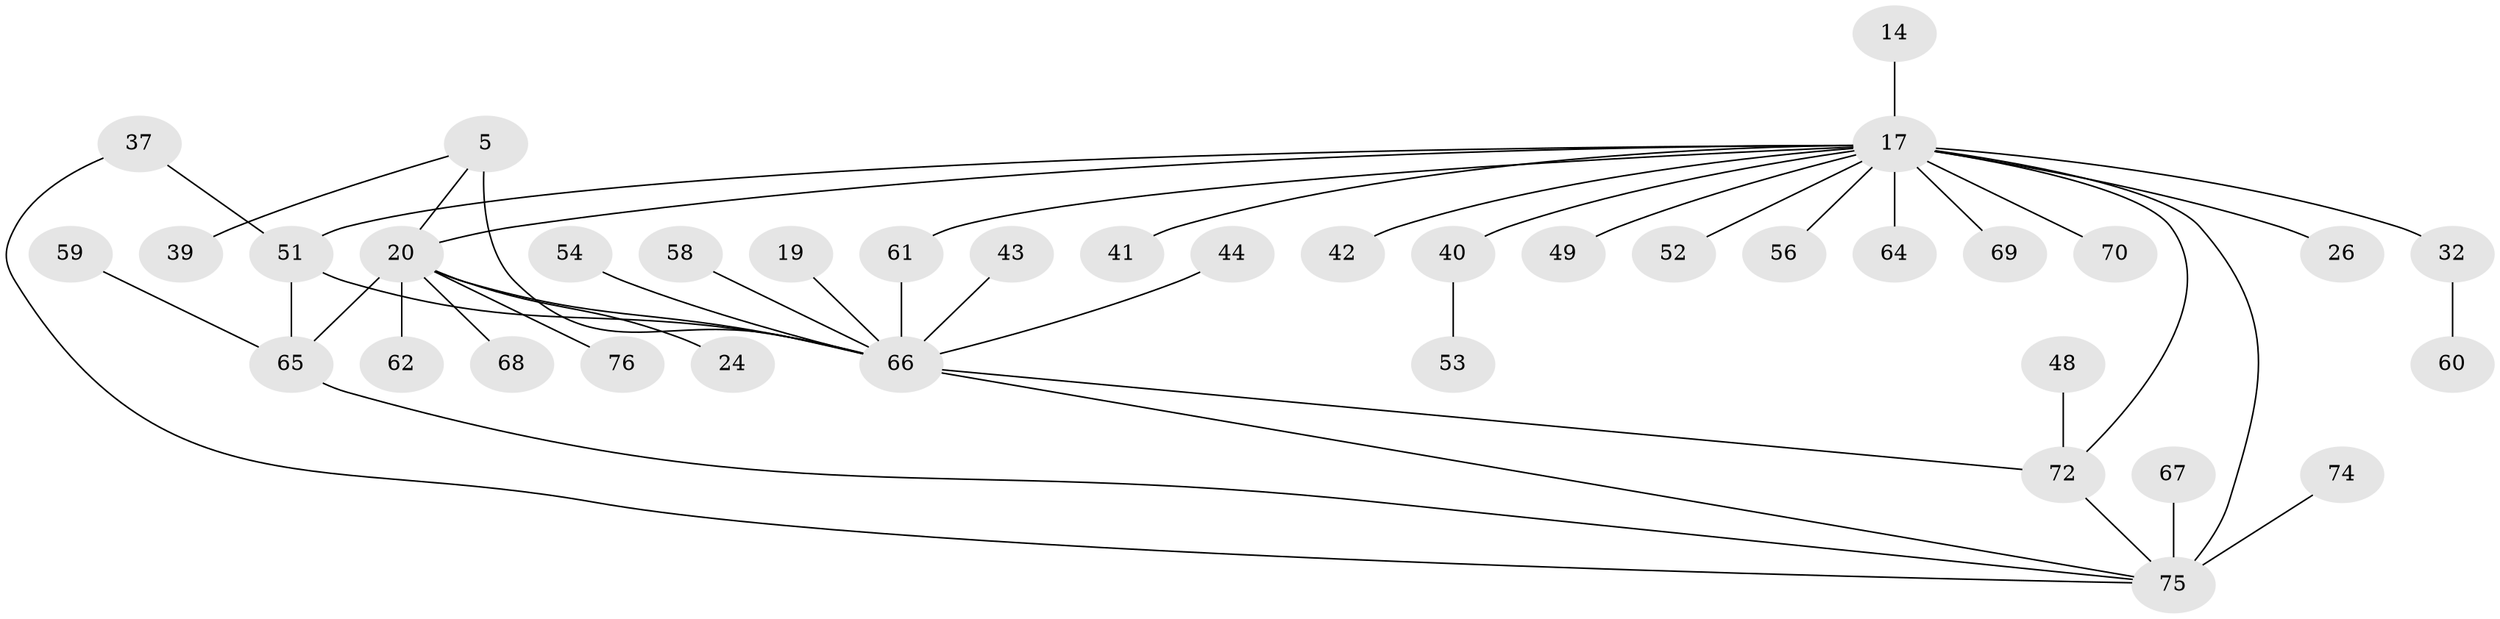// original degree distribution, {7: 0.039473684210526314, 5: 0.013157894736842105, 23: 0.013157894736842105, 2: 0.2236842105263158, 6: 0.039473684210526314, 9: 0.013157894736842105, 8: 0.013157894736842105, 12: 0.013157894736842105, 4: 0.07894736842105263, 1: 0.42105263157894735, 13: 0.013157894736842105, 3: 0.11842105263157894}
// Generated by graph-tools (version 1.1) at 2025/46/03/09/25 04:46:55]
// undirected, 38 vertices, 46 edges
graph export_dot {
graph [start="1"]
  node [color=gray90,style=filled];
  5 [super="+2"];
  14;
  17 [super="+3"];
  19;
  20 [super="+9+1"];
  24;
  26;
  32;
  37;
  39;
  40;
  41;
  42;
  43;
  44;
  48;
  49;
  51 [super="+10"];
  52;
  53;
  54 [super="+25+36"];
  56;
  58;
  59;
  60;
  61;
  62;
  64 [super="+29"];
  65 [super="+46+57"];
  66 [super="+35+63+22+28"];
  67;
  68;
  69 [super="+18"];
  70 [super="+4"];
  72 [super="+8+6"];
  74;
  75 [super="+33+38+45+47+73+55"];
  76 [super="+31"];
  5 -- 39;
  5 -- 20;
  5 -- 66 [weight=3];
  14 -- 17;
  17 -- 32 [weight=2];
  17 -- 40 [weight=2];
  17 -- 41;
  17 -- 51 [weight=3];
  17 -- 72 [weight=4];
  17 -- 64 [weight=2];
  17 -- 20 [weight=4];
  17 -- 26;
  17 -- 42;
  17 -- 49;
  17 -- 52;
  17 -- 56;
  17 -- 61;
  17 -- 75 [weight=6];
  17 -- 70;
  17 -- 69;
  19 -- 66;
  20 -- 65 [weight=2];
  20 -- 24;
  20 -- 62;
  20 -- 68;
  20 -- 76;
  20 -- 66 [weight=2];
  32 -- 60;
  37 -- 51;
  37 -- 75;
  40 -- 53;
  43 -- 66;
  44 -- 66;
  48 -- 72;
  51 -- 66;
  51 -- 65;
  54 -- 66;
  58 -- 66;
  59 -- 65;
  61 -- 66;
  65 -- 75;
  66 -- 72 [weight=5];
  66 -- 75 [weight=2];
  67 -- 75;
  72 -- 75 [weight=3];
  74 -- 75;
}
